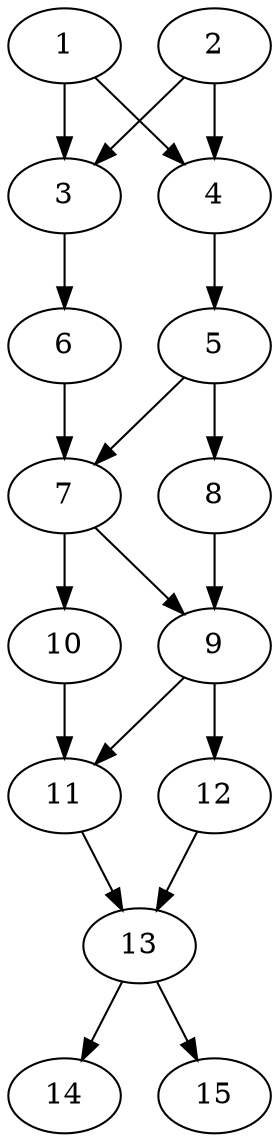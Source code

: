 // DAG automatically generated by daggen at Thu Oct  3 13:59:27 2019
// ./daggen --dot -n 15 --ccr 0.3 --fat 0.3 --regular 0.7 --density 0.7 --mindata 5242880 --maxdata 52428800 
digraph G {
  1 [size="91460267", alpha="0.15", expect_size="27438080"] 
  1 -> 3 [size ="27438080"]
  1 -> 4 [size ="27438080"]
  2 [size="66652160", alpha="0.05", expect_size="19995648"] 
  2 -> 3 [size ="19995648"]
  2 -> 4 [size ="19995648"]
  3 [size="54077440", alpha="0.06", expect_size="16223232"] 
  3 -> 6 [size ="16223232"]
  4 [size="162631680", alpha="0.13", expect_size="48789504"] 
  4 -> 5 [size ="48789504"]
  5 [size="31952213", alpha="0.08", expect_size="9585664"] 
  5 -> 7 [size ="9585664"]
  5 -> 8 [size ="9585664"]
  6 [size="75274240", alpha="0.20", expect_size="22582272"] 
  6 -> 7 [size ="22582272"]
  7 [size="37222400", alpha="0.19", expect_size="11166720"] 
  7 -> 9 [size ="11166720"]
  7 -> 10 [size ="11166720"]
  8 [size="111063040", alpha="0.19", expect_size="33318912"] 
  8 -> 9 [size ="33318912"]
  9 [size="61822293", alpha="0.12", expect_size="18546688"] 
  9 -> 11 [size ="18546688"]
  9 -> 12 [size ="18546688"]
  10 [size="159255893", alpha="0.01", expect_size="47776768"] 
  10 -> 11 [size ="47776768"]
  11 [size="129832960", alpha="0.11", expect_size="38949888"] 
  11 -> 13 [size ="38949888"]
  12 [size="86934187", alpha="0.03", expect_size="26080256"] 
  12 -> 13 [size ="26080256"]
  13 [size="125122560", alpha="0.17", expect_size="37536768"] 
  13 -> 14 [size ="37536768"]
  13 -> 15 [size ="37536768"]
  14 [size="174595413", alpha="0.06", expect_size="52378624"] 
  15 [size="116077227", alpha="0.12", expect_size="34823168"] 
}

